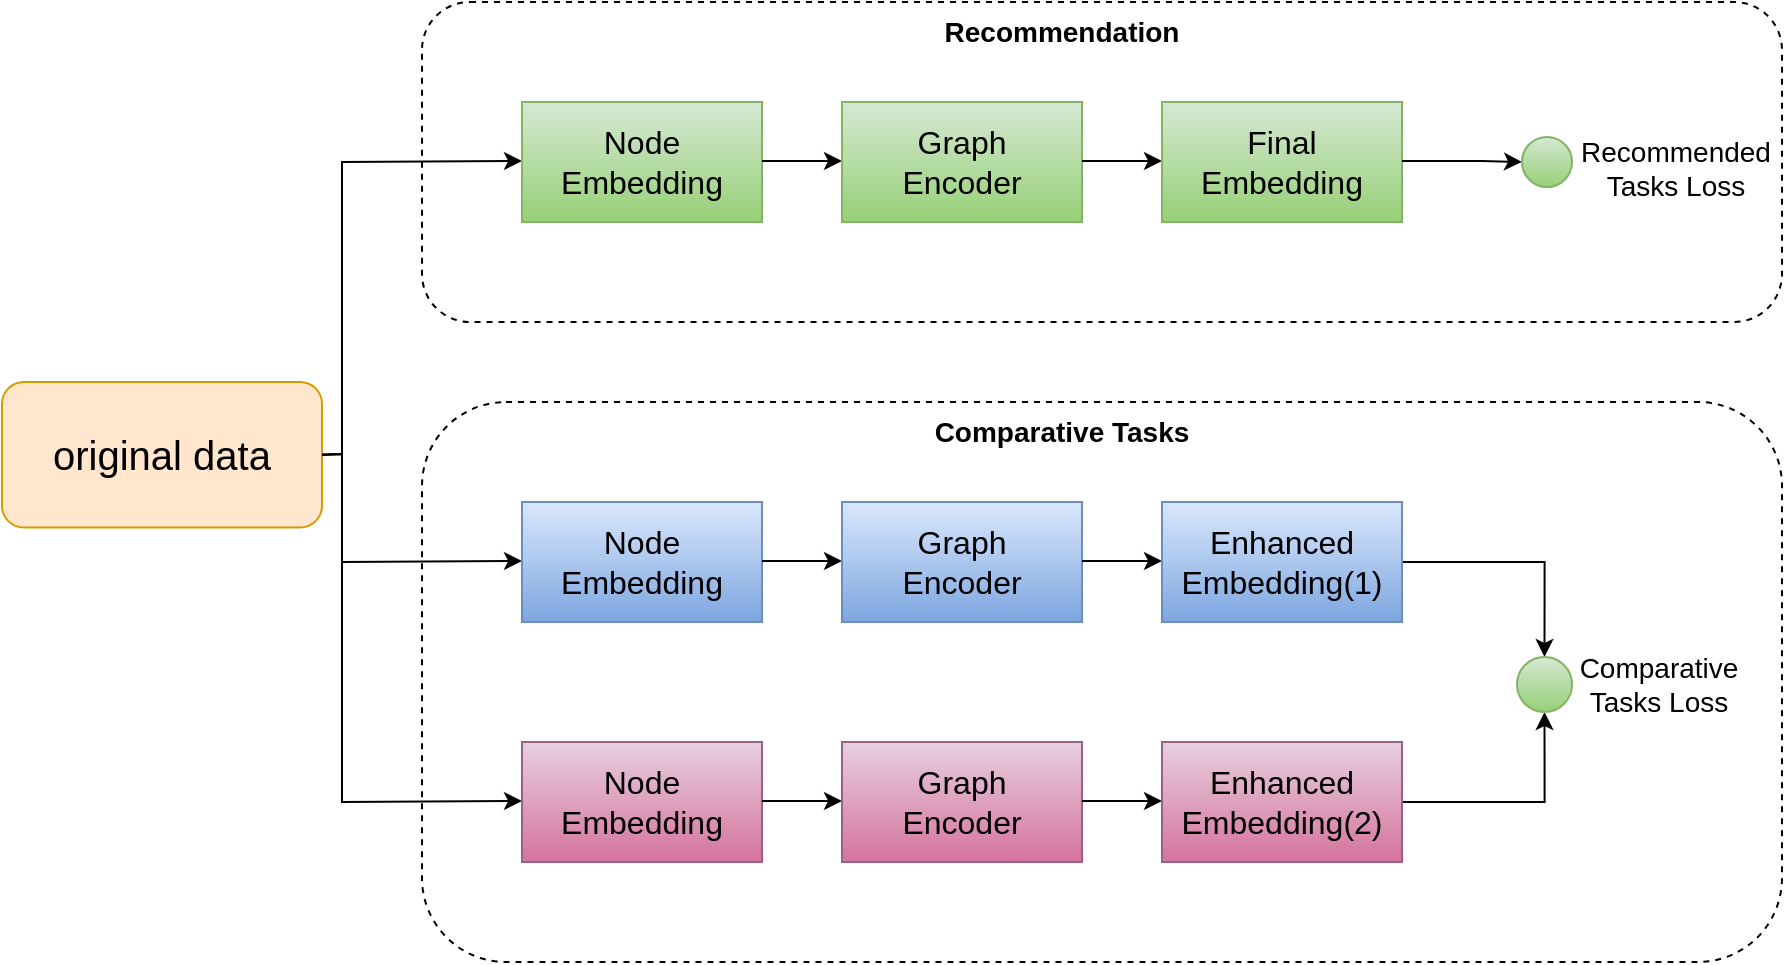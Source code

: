 <mxfile version="24.3.1" type="github">
  <diagram name="第 1 页" id="Z9aRa_Nh8sJpH3yCjOGh">
    <mxGraphModel dx="978" dy="526" grid="1" gridSize="10" guides="1" tooltips="1" connect="1" arrows="0" fold="1" page="1" pageScale="1" pageWidth="1169" pageHeight="827" background="none" math="0" shadow="0">
      <root>
        <mxCell id="0" />
        <mxCell id="1" parent="0" />
        <mxCell id="O8_phindwA2GBxoyrpSA-32" value="" style="rounded=1;whiteSpace=wrap;html=1;dashed=1;" vertex="1" parent="1">
          <mxGeometry x="320" y="240" width="680" height="280" as="geometry" />
        </mxCell>
        <mxCell id="O8_phindwA2GBxoyrpSA-21" value="" style="rounded=1;whiteSpace=wrap;html=1;dashed=1;" vertex="1" parent="1">
          <mxGeometry x="320" y="40" width="680" height="160" as="geometry" />
        </mxCell>
        <mxCell id="O8_phindwA2GBxoyrpSA-1" value="&lt;font style=&quot;font-size: 20px;&quot;&gt;original data&lt;/font&gt;" style="rounded=1;whiteSpace=wrap;html=1;rotation=0;fillColor=#ffe6cc;strokeColor=#d79b00;" vertex="1" parent="1">
          <mxGeometry x="110" y="230" width="160" height="72.78" as="geometry" />
        </mxCell>
        <mxCell id="O8_phindwA2GBxoyrpSA-3" value="" style="endArrow=classic;html=1;rounded=0;exitX=1;exitY=0.5;exitDx=0;exitDy=0;" edge="1" parent="1" source="O8_phindwA2GBxoyrpSA-1">
          <mxGeometry width="50" height="50" relative="1" as="geometry">
            <mxPoint x="280" y="120" as="sourcePoint" />
            <mxPoint x="370" y="119.5" as="targetPoint" />
            <Array as="points">
              <mxPoint x="280" y="266" />
              <mxPoint x="280" y="120" />
            </Array>
          </mxGeometry>
        </mxCell>
        <mxCell id="O8_phindwA2GBxoyrpSA-4" value="&lt;font style=&quot;font-size: 16px;&quot;&gt;Node Embedding&lt;/font&gt;" style="rounded=0;whiteSpace=wrap;html=1;fillColor=#d5e8d4;gradientColor=#97d077;strokeColor=#82b366;" vertex="1" parent="1">
          <mxGeometry x="370" y="90" width="120" height="60" as="geometry" />
        </mxCell>
        <mxCell id="O8_phindwA2GBxoyrpSA-5" value="" style="endArrow=classic;html=1;rounded=0;exitX=1;exitY=0.5;exitDx=0;exitDy=0;" edge="1" parent="1" source="O8_phindwA2GBxoyrpSA-1">
          <mxGeometry width="50" height="50" relative="1" as="geometry">
            <mxPoint x="280" y="319.5" as="sourcePoint" />
            <mxPoint x="370" y="319.5" as="targetPoint" />
            <Array as="points">
              <mxPoint x="280" y="266" />
              <mxPoint x="280" y="320" />
            </Array>
          </mxGeometry>
        </mxCell>
        <mxCell id="O8_phindwA2GBxoyrpSA-6" value="&lt;font style=&quot;font-size: 16px;&quot;&gt;Node Embedding&lt;/font&gt;" style="rounded=0;whiteSpace=wrap;html=1;fillColor=#dae8fc;gradientColor=#7ea6e0;strokeColor=#6c8ebf;" vertex="1" parent="1">
          <mxGeometry x="370" y="290" width="120" height="60" as="geometry" />
        </mxCell>
        <mxCell id="O8_phindwA2GBxoyrpSA-7" value="" style="endArrow=classic;html=1;rounded=0;exitX=1;exitY=0.5;exitDx=0;exitDy=0;" edge="1" parent="1" source="O8_phindwA2GBxoyrpSA-1">
          <mxGeometry width="50" height="50" relative="1" as="geometry">
            <mxPoint x="280" y="250" as="sourcePoint" />
            <mxPoint x="370" y="439.5" as="targetPoint" />
            <Array as="points">
              <mxPoint x="280" y="266" />
              <mxPoint x="280" y="440" />
            </Array>
          </mxGeometry>
        </mxCell>
        <mxCell id="O8_phindwA2GBxoyrpSA-8" value="&lt;font style=&quot;font-size: 16px;&quot;&gt;Node Embedding&lt;/font&gt;" style="rounded=0;whiteSpace=wrap;html=1;fillColor=#e6d0de;gradientColor=#d5739d;strokeColor=#996185;" vertex="1" parent="1">
          <mxGeometry x="370" y="410" width="120" height="60" as="geometry" />
        </mxCell>
        <mxCell id="O8_phindwA2GBxoyrpSA-9" value="" style="endArrow=classic;html=1;rounded=0;" edge="1" parent="1">
          <mxGeometry width="50" height="50" relative="1" as="geometry">
            <mxPoint x="490" y="119.5" as="sourcePoint" />
            <mxPoint x="530" y="120" as="targetPoint" />
            <Array as="points">
              <mxPoint x="530" y="119.5" />
            </Array>
          </mxGeometry>
        </mxCell>
        <mxCell id="O8_phindwA2GBxoyrpSA-10" value="&lt;font style=&quot;font-size: 16px;&quot;&gt;Graph&lt;/font&gt;&lt;div&gt;&lt;font style=&quot;font-size: 16px;&quot;&gt;Encoder&lt;/font&gt;&lt;/div&gt;" style="rounded=0;whiteSpace=wrap;html=1;fillColor=#d5e8d4;gradientColor=#97d077;strokeColor=#82b366;" vertex="1" parent="1">
          <mxGeometry x="530" y="90" width="120" height="60" as="geometry" />
        </mxCell>
        <mxCell id="O8_phindwA2GBxoyrpSA-11" value="" style="endArrow=classic;html=1;rounded=0;" edge="1" parent="1">
          <mxGeometry width="50" height="50" relative="1" as="geometry">
            <mxPoint x="490" y="319.5" as="sourcePoint" />
            <mxPoint x="530" y="320" as="targetPoint" />
            <Array as="points">
              <mxPoint x="530" y="319.5" />
            </Array>
          </mxGeometry>
        </mxCell>
        <mxCell id="O8_phindwA2GBxoyrpSA-12" value="&lt;font style=&quot;font-size: 16px;&quot;&gt;Graph&lt;/font&gt;&lt;div&gt;&lt;font style=&quot;font-size: 16px;&quot;&gt;Encoder&lt;/font&gt;&lt;/div&gt;" style="rounded=0;whiteSpace=wrap;html=1;fillColor=#dae8fc;gradientColor=#7ea6e0;strokeColor=#6c8ebf;" vertex="1" parent="1">
          <mxGeometry x="530" y="290" width="120" height="60" as="geometry" />
        </mxCell>
        <mxCell id="O8_phindwA2GBxoyrpSA-13" value="" style="endArrow=classic;html=1;rounded=0;" edge="1" parent="1">
          <mxGeometry width="50" height="50" relative="1" as="geometry">
            <mxPoint x="490" y="439.5" as="sourcePoint" />
            <mxPoint x="530" y="440" as="targetPoint" />
            <Array as="points">
              <mxPoint x="530" y="439.5" />
            </Array>
          </mxGeometry>
        </mxCell>
        <mxCell id="O8_phindwA2GBxoyrpSA-14" value="&lt;font style=&quot;font-size: 16px;&quot;&gt;Graph&lt;/font&gt;&lt;div&gt;&lt;font style=&quot;font-size: 16px;&quot;&gt;Encoder&lt;/font&gt;&lt;/div&gt;" style="rounded=0;whiteSpace=wrap;html=1;fillColor=#e6d0de;gradientColor=#d5739d;strokeColor=#996185;" vertex="1" parent="1">
          <mxGeometry x="530" y="410" width="120" height="60" as="geometry" />
        </mxCell>
        <mxCell id="O8_phindwA2GBxoyrpSA-15" value="" style="endArrow=classic;html=1;rounded=0;" edge="1" parent="1">
          <mxGeometry width="50" height="50" relative="1" as="geometry">
            <mxPoint x="650" y="119.5" as="sourcePoint" />
            <mxPoint x="690" y="120" as="targetPoint" />
            <Array as="points">
              <mxPoint x="690" y="119.5" />
            </Array>
          </mxGeometry>
        </mxCell>
        <mxCell id="O8_phindwA2GBxoyrpSA-16" value="&lt;span style=&quot;font-size: 16px;&quot;&gt;Final Embedding&lt;/span&gt;" style="rounded=0;whiteSpace=wrap;html=1;fillColor=#d5e8d4;gradientColor=#97d077;strokeColor=#82b366;" vertex="1" parent="1">
          <mxGeometry x="690" y="90" width="120" height="60" as="geometry" />
        </mxCell>
        <mxCell id="O8_phindwA2GBxoyrpSA-17" value="" style="endArrow=classic;html=1;rounded=0;entryX=0;entryY=0.5;entryDx=0;entryDy=0;" edge="1" parent="1" target="O8_phindwA2GBxoyrpSA-18">
          <mxGeometry width="50" height="50" relative="1" as="geometry">
            <mxPoint x="810" y="119.5" as="sourcePoint" />
            <mxPoint x="850" y="120" as="targetPoint" />
            <Array as="points">
              <mxPoint x="850" y="119.5" />
            </Array>
          </mxGeometry>
        </mxCell>
        <mxCell id="O8_phindwA2GBxoyrpSA-18" value="" style="ellipse;whiteSpace=wrap;html=1;aspect=fixed;fillColor=#d5e8d4;strokeColor=#82b366;gradientColor=#97d077;" vertex="1" parent="1">
          <mxGeometry x="870" y="107.5" width="25" height="25" as="geometry" />
        </mxCell>
        <mxCell id="O8_phindwA2GBxoyrpSA-19" value="&lt;font style=&quot;font-size: 14px;&quot;&gt;Recommended Tasks Loss&lt;/font&gt;" style="text;html=1;align=center;verticalAlign=middle;whiteSpace=wrap;rounded=0;" vertex="1" parent="1">
          <mxGeometry x="897" y="107.5" width="100" height="30" as="geometry" />
        </mxCell>
        <mxCell id="O8_phindwA2GBxoyrpSA-22" value="Recommendation" style="text;html=1;align=center;verticalAlign=middle;whiteSpace=wrap;rounded=0;fontStyle=1;fontSize=14;" vertex="1" parent="1">
          <mxGeometry x="610" y="40" width="60" height="30" as="geometry" />
        </mxCell>
        <mxCell id="O8_phindwA2GBxoyrpSA-23" value="" style="endArrow=classic;html=1;rounded=0;" edge="1" parent="1">
          <mxGeometry width="50" height="50" relative="1" as="geometry">
            <mxPoint x="650" y="319.5" as="sourcePoint" />
            <mxPoint x="690" y="320" as="targetPoint" />
            <Array as="points">
              <mxPoint x="690" y="319.5" />
            </Array>
          </mxGeometry>
        </mxCell>
        <mxCell id="O8_phindwA2GBxoyrpSA-27" style="edgeStyle=orthogonalEdgeStyle;rounded=0;orthogonalLoop=1;jettySize=auto;html=1;exitX=1;exitY=0.5;exitDx=0;exitDy=0;entryX=0.5;entryY=0;entryDx=0;entryDy=0;" edge="1" parent="1" source="O8_phindwA2GBxoyrpSA-24" target="O8_phindwA2GBxoyrpSA-29">
          <mxGeometry relative="1" as="geometry">
            <mxPoint x="880" y="360" as="targetPoint" />
          </mxGeometry>
        </mxCell>
        <mxCell id="O8_phindwA2GBxoyrpSA-24" value="&lt;span style=&quot;font-size: 16px;&quot;&gt;Enhanced Embedding(1)&lt;/span&gt;" style="rounded=0;whiteSpace=wrap;html=1;fillColor=#dae8fc;gradientColor=#7ea6e0;strokeColor=#6c8ebf;" vertex="1" parent="1">
          <mxGeometry x="690" y="290" width="120" height="60" as="geometry" />
        </mxCell>
        <mxCell id="O8_phindwA2GBxoyrpSA-25" value="" style="endArrow=classic;html=1;rounded=0;" edge="1" parent="1">
          <mxGeometry width="50" height="50" relative="1" as="geometry">
            <mxPoint x="650" y="439.5" as="sourcePoint" />
            <mxPoint x="690" y="440" as="targetPoint" />
            <Array as="points">
              <mxPoint x="690" y="439.5" />
            </Array>
          </mxGeometry>
        </mxCell>
        <mxCell id="O8_phindwA2GBxoyrpSA-28" style="edgeStyle=orthogonalEdgeStyle;rounded=0;orthogonalLoop=1;jettySize=auto;html=1;exitX=1;exitY=0.5;exitDx=0;exitDy=0;entryX=0.5;entryY=1;entryDx=0;entryDy=0;" edge="1" parent="1" source="O8_phindwA2GBxoyrpSA-26" target="O8_phindwA2GBxoyrpSA-29">
          <mxGeometry relative="1" as="geometry">
            <mxPoint x="880" y="400" as="targetPoint" />
          </mxGeometry>
        </mxCell>
        <mxCell id="O8_phindwA2GBxoyrpSA-26" value="&lt;span style=&quot;font-size: 16px;&quot;&gt;Enhanced Embedding(2)&lt;/span&gt;" style="rounded=0;whiteSpace=wrap;html=1;fillColor=#e6d0de;gradientColor=#d5739d;strokeColor=#996185;" vertex="1" parent="1">
          <mxGeometry x="690" y="410" width="120" height="60" as="geometry" />
        </mxCell>
        <mxCell id="O8_phindwA2GBxoyrpSA-29" value="" style="ellipse;whiteSpace=wrap;html=1;aspect=fixed;fillColor=#d5e8d4;strokeColor=#82b366;gradientColor=#97d077;" vertex="1" parent="1">
          <mxGeometry x="867.5" y="367.5" width="27.5" height="27.5" as="geometry" />
        </mxCell>
        <mxCell id="O8_phindwA2GBxoyrpSA-30" value="&lt;font style=&quot;font-size: 14px;&quot;&gt;Comparative Tasks Loss&lt;/font&gt;" style="text;html=1;align=center;verticalAlign=middle;whiteSpace=wrap;rounded=0;" vertex="1" parent="1">
          <mxGeometry x="880" y="366.25" width="117" height="30" as="geometry" />
        </mxCell>
        <mxCell id="O8_phindwA2GBxoyrpSA-33" value="&lt;span style=&quot;font-size: 14px;&quot;&gt;Comparative Tasks&lt;/span&gt;" style="text;html=1;align=center;verticalAlign=middle;whiteSpace=wrap;rounded=0;fontStyle=1;fontSize=14;" vertex="1" parent="1">
          <mxGeometry x="560" y="240" width="160" height="30" as="geometry" />
        </mxCell>
      </root>
    </mxGraphModel>
  </diagram>
</mxfile>

